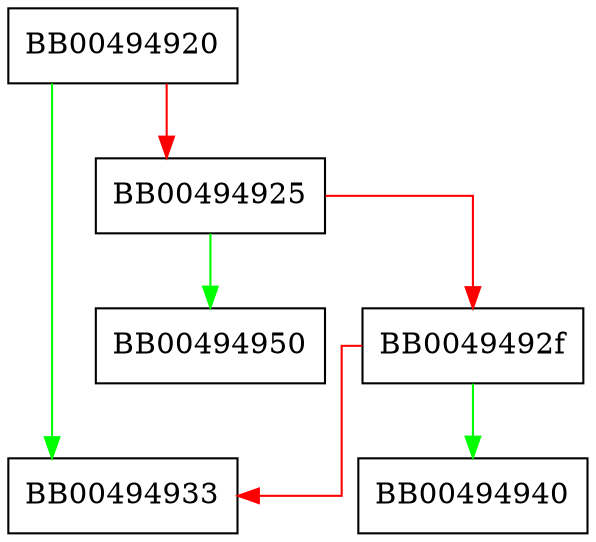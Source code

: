 digraph SSL_net_write_desired {
  node [shape="box"];
  graph [splines=ortho];
  BB00494920 -> BB00494933 [color="green"];
  BB00494920 -> BB00494925 [color="red"];
  BB00494925 -> BB00494950 [color="green"];
  BB00494925 -> BB0049492f [color="red"];
  BB0049492f -> BB00494940 [color="green"];
  BB0049492f -> BB00494933 [color="red"];
}